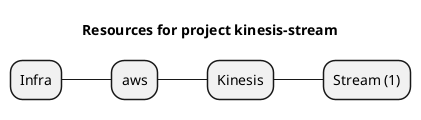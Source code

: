 @startmindmap
title Resources for project kinesis-stream
skinparam monochrome true
+ Infra
++ aws
+++ Kinesis
++++ Stream (1)
@endmindmap